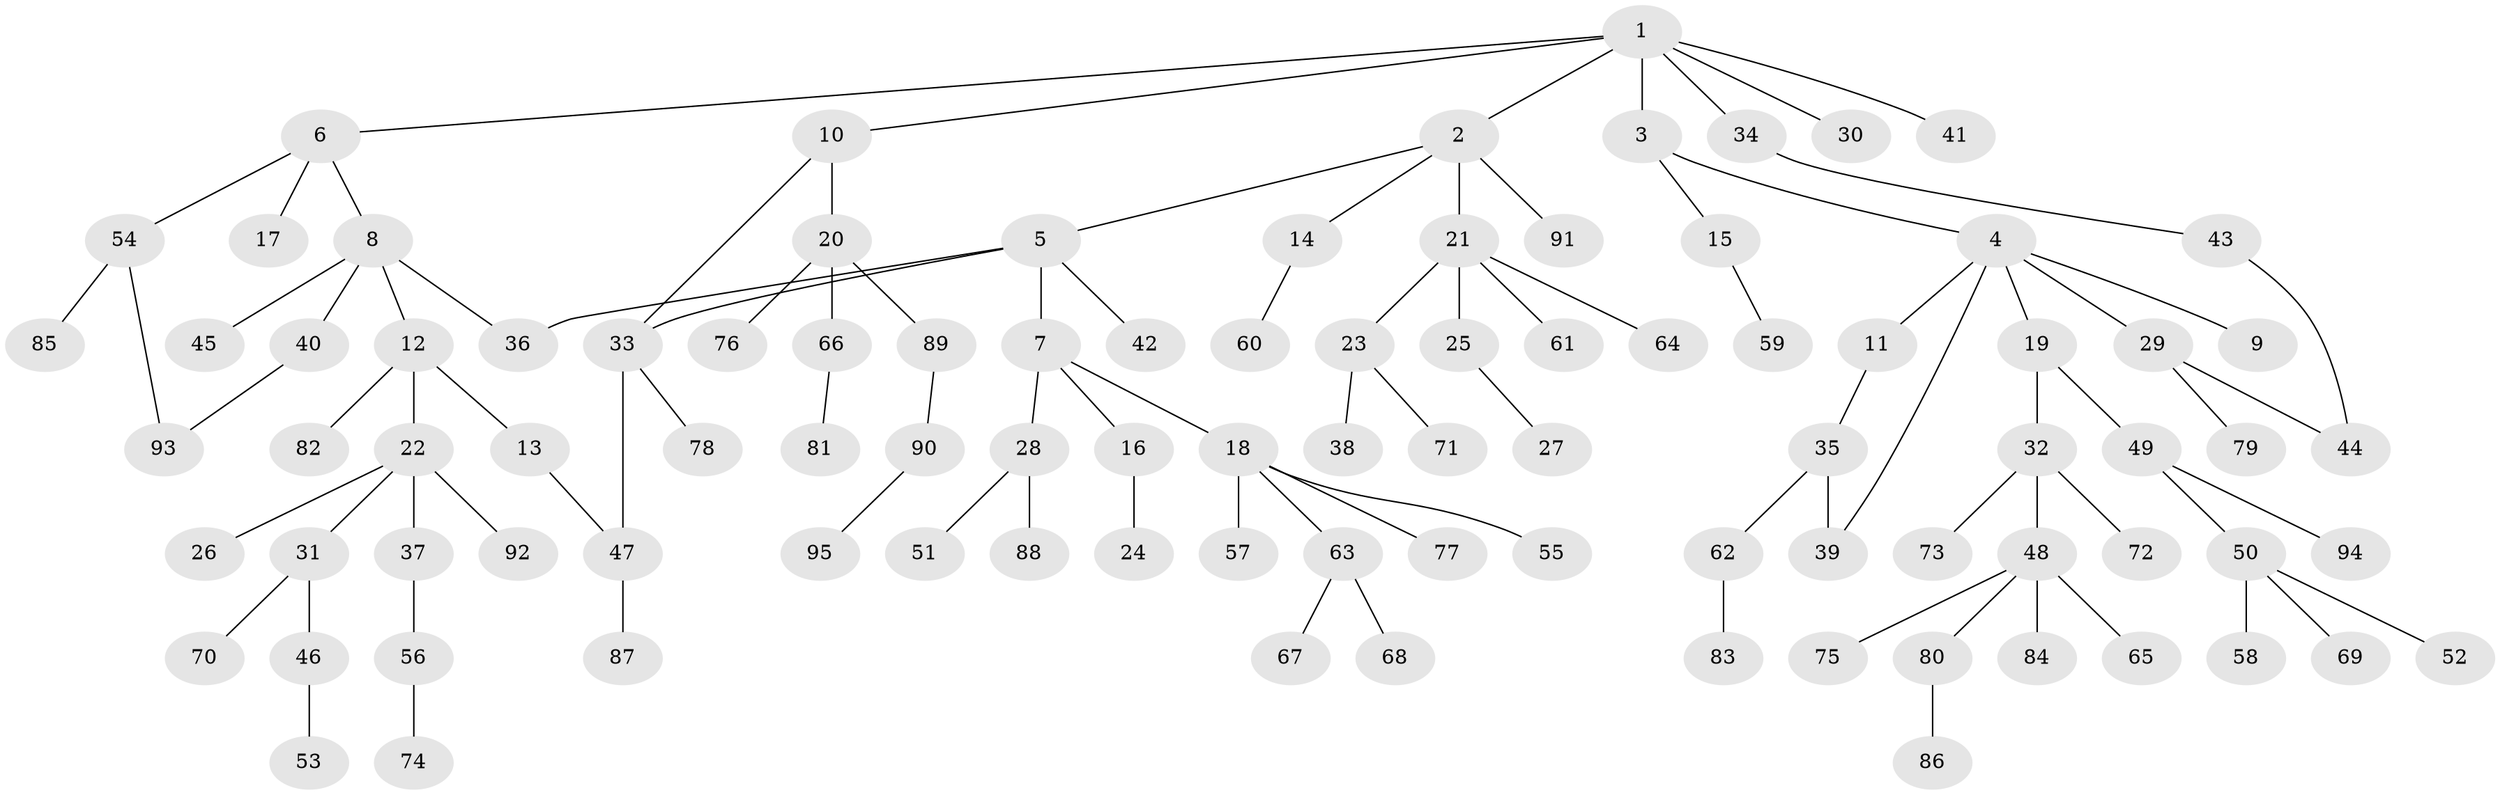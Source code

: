 // coarse degree distribution, {9: 0.03571428571428571, 1: 0.7142857142857143, 8: 0.03571428571428571, 6: 0.07142857142857142, 2: 0.10714285714285714, 3: 0.03571428571428571}
// Generated by graph-tools (version 1.1) at 2025/45/03/04/25 21:45:05]
// undirected, 95 vertices, 100 edges
graph export_dot {
graph [start="1"]
  node [color=gray90,style=filled];
  1;
  2;
  3;
  4;
  5;
  6;
  7;
  8;
  9;
  10;
  11;
  12;
  13;
  14;
  15;
  16;
  17;
  18;
  19;
  20;
  21;
  22;
  23;
  24;
  25;
  26;
  27;
  28;
  29;
  30;
  31;
  32;
  33;
  34;
  35;
  36;
  37;
  38;
  39;
  40;
  41;
  42;
  43;
  44;
  45;
  46;
  47;
  48;
  49;
  50;
  51;
  52;
  53;
  54;
  55;
  56;
  57;
  58;
  59;
  60;
  61;
  62;
  63;
  64;
  65;
  66;
  67;
  68;
  69;
  70;
  71;
  72;
  73;
  74;
  75;
  76;
  77;
  78;
  79;
  80;
  81;
  82;
  83;
  84;
  85;
  86;
  87;
  88;
  89;
  90;
  91;
  92;
  93;
  94;
  95;
  1 -- 2;
  1 -- 3;
  1 -- 6;
  1 -- 10;
  1 -- 30;
  1 -- 34;
  1 -- 41;
  2 -- 5;
  2 -- 14;
  2 -- 21;
  2 -- 91;
  3 -- 4;
  3 -- 15;
  4 -- 9;
  4 -- 11;
  4 -- 19;
  4 -- 29;
  4 -- 39;
  5 -- 7;
  5 -- 33;
  5 -- 36;
  5 -- 42;
  6 -- 8;
  6 -- 17;
  6 -- 54;
  7 -- 16;
  7 -- 18;
  7 -- 28;
  8 -- 12;
  8 -- 40;
  8 -- 45;
  8 -- 36;
  10 -- 20;
  10 -- 33;
  11 -- 35;
  12 -- 13;
  12 -- 22;
  12 -- 82;
  13 -- 47;
  14 -- 60;
  15 -- 59;
  16 -- 24;
  18 -- 55;
  18 -- 57;
  18 -- 63;
  18 -- 77;
  19 -- 32;
  19 -- 49;
  20 -- 66;
  20 -- 76;
  20 -- 89;
  21 -- 23;
  21 -- 25;
  21 -- 61;
  21 -- 64;
  22 -- 26;
  22 -- 31;
  22 -- 37;
  22 -- 92;
  23 -- 38;
  23 -- 71;
  25 -- 27;
  28 -- 51;
  28 -- 88;
  29 -- 79;
  29 -- 44;
  31 -- 46;
  31 -- 70;
  32 -- 48;
  32 -- 72;
  32 -- 73;
  33 -- 78;
  33 -- 47;
  34 -- 43;
  35 -- 39;
  35 -- 62;
  37 -- 56;
  40 -- 93;
  43 -- 44;
  46 -- 53;
  47 -- 87;
  48 -- 65;
  48 -- 75;
  48 -- 80;
  48 -- 84;
  49 -- 50;
  49 -- 94;
  50 -- 52;
  50 -- 58;
  50 -- 69;
  54 -- 85;
  54 -- 93;
  56 -- 74;
  62 -- 83;
  63 -- 67;
  63 -- 68;
  66 -- 81;
  80 -- 86;
  89 -- 90;
  90 -- 95;
}
